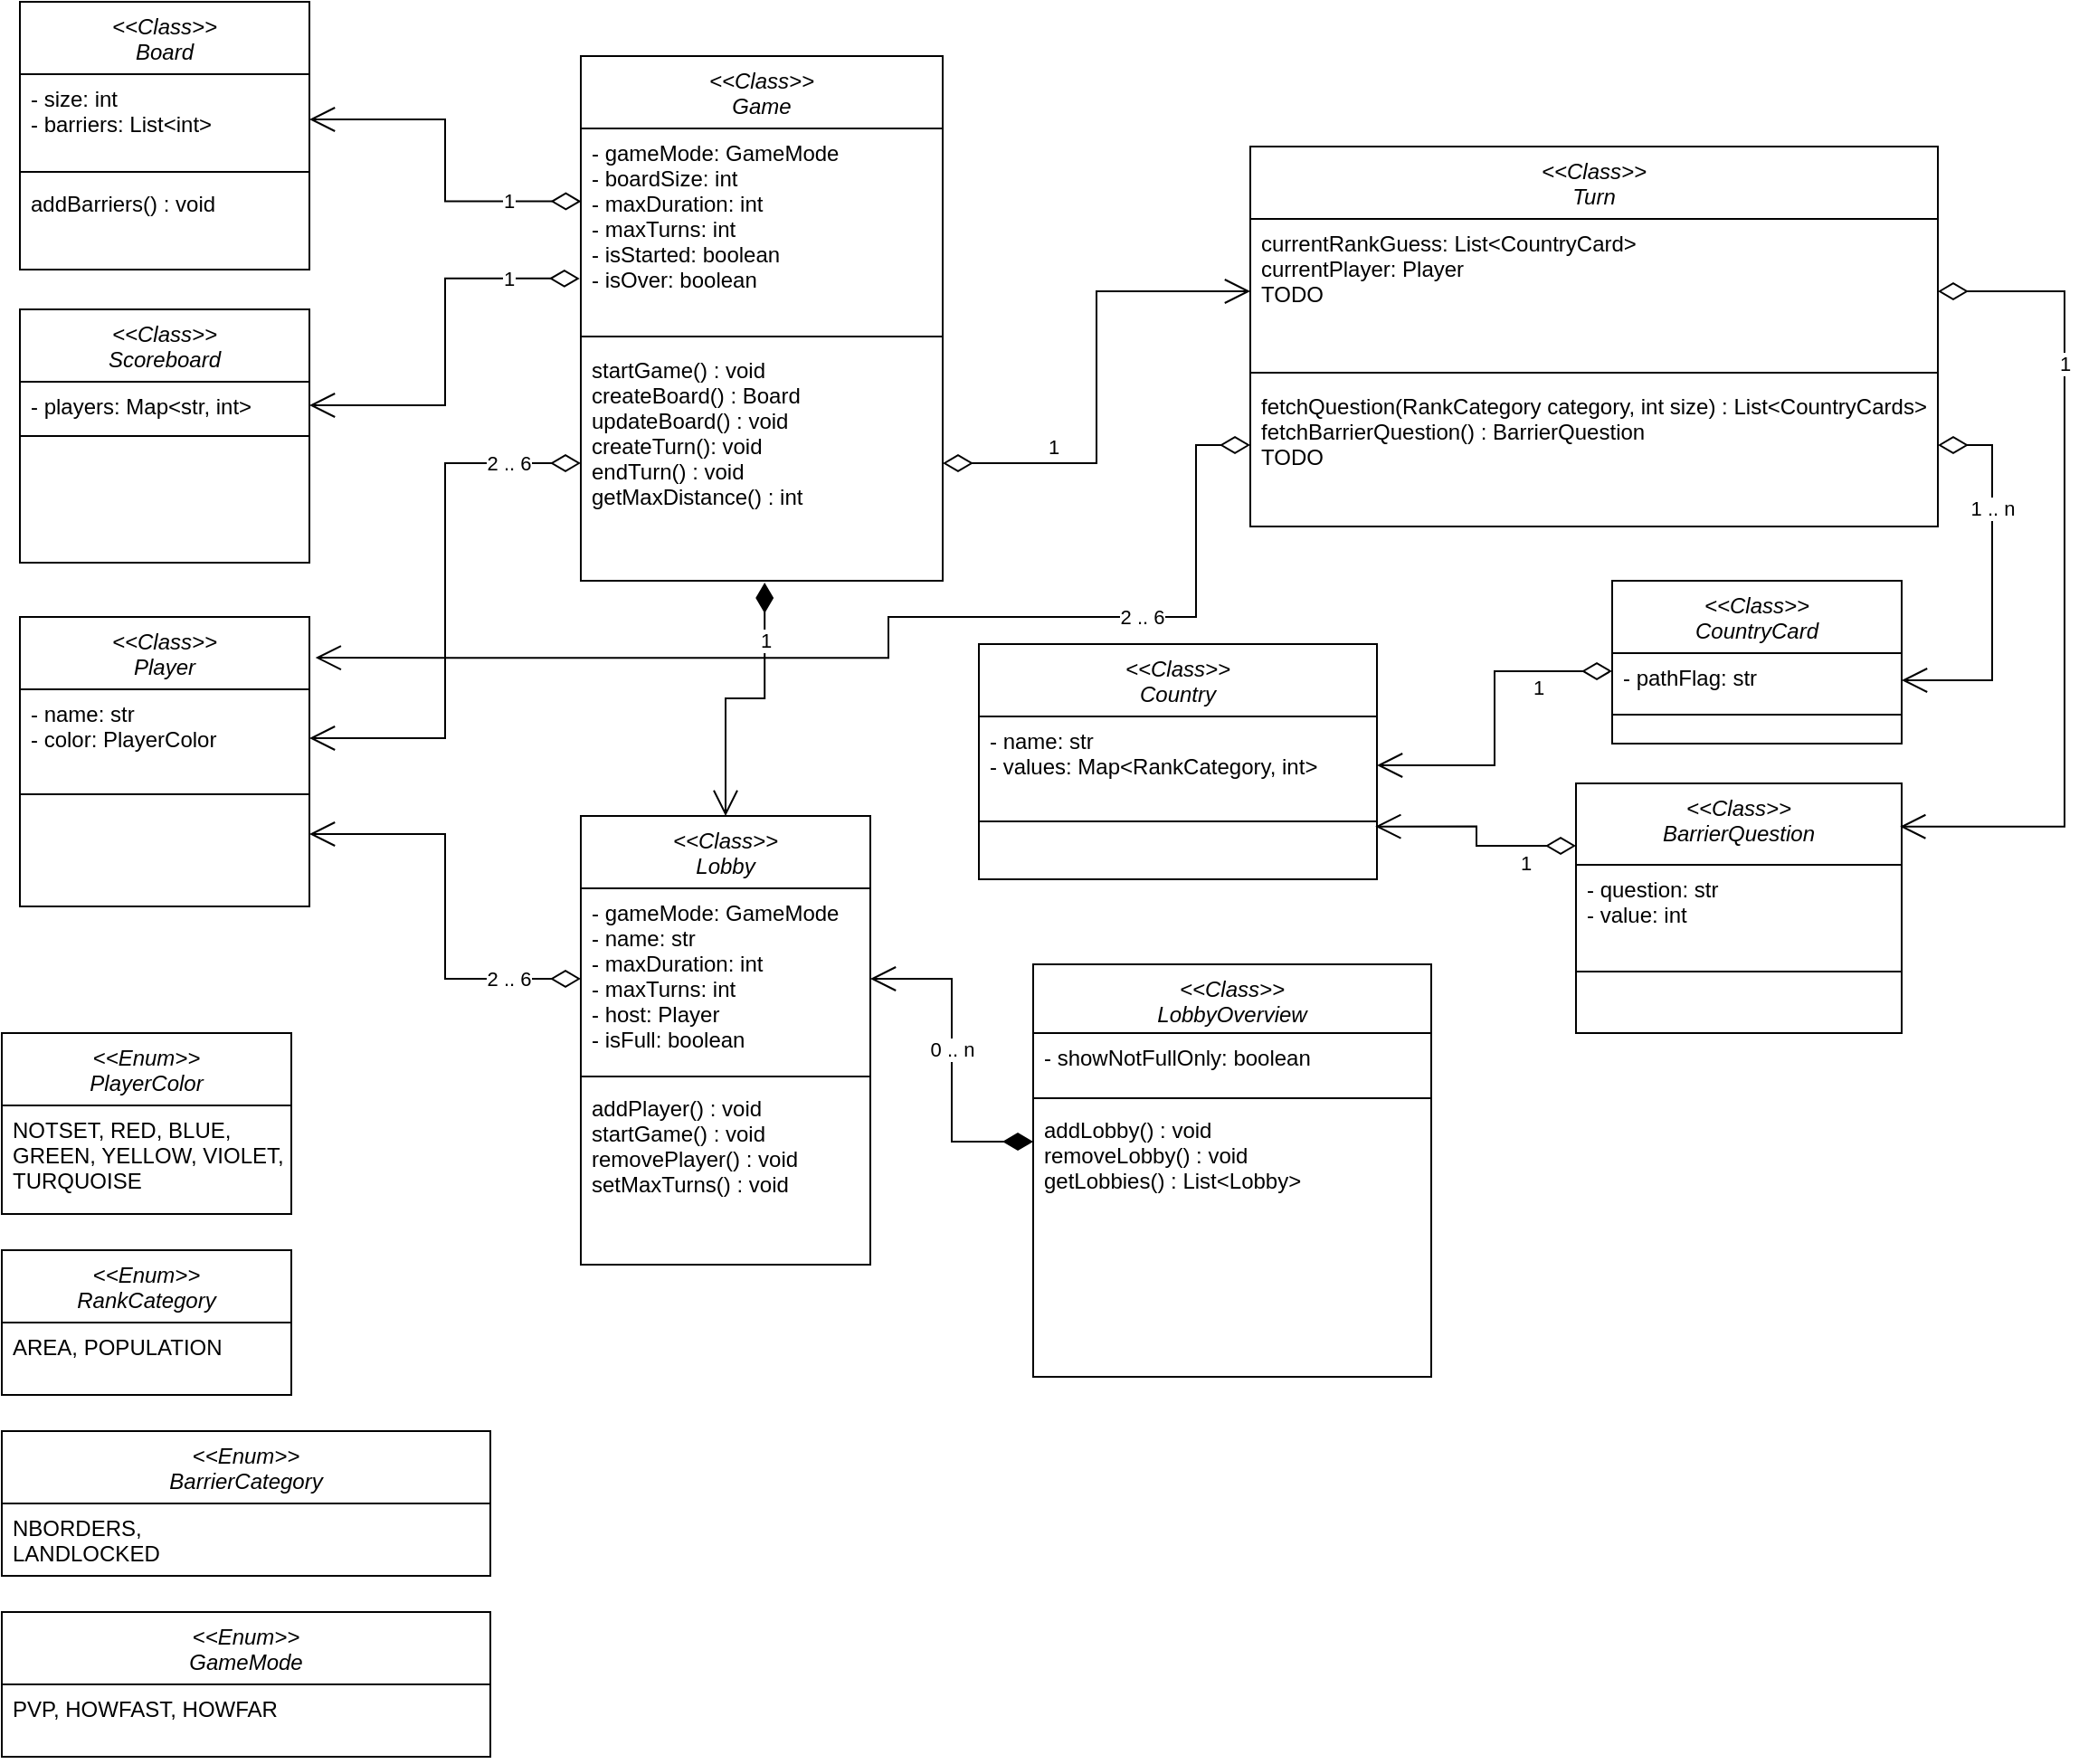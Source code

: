 <mxfile version="20.8.16" type="device"><diagram id="C5RBs43oDa-KdzZeNtuy" name="Page-1"><mxGraphModel dx="2940" dy="1697" grid="1" gridSize="10" guides="1" tooltips="1" connect="1" arrows="1" fold="1" page="1" pageScale="1" pageWidth="1200" pageHeight="1920" math="0" shadow="0"><root><mxCell id="WIyWlLk6GJQsqaUBKTNV-0"/><mxCell id="WIyWlLk6GJQsqaUBKTNV-1" parent="WIyWlLk6GJQsqaUBKTNV-0"/><mxCell id="HiqtWE5lyesFxOpoId12-0" value="&lt;&lt;Class&gt;&gt;&#10;Lobby" style="swimlane;fontStyle=2;align=center;verticalAlign=top;childLayout=stackLayout;horizontal=1;startSize=40;horizontalStack=0;resizeParent=1;resizeLast=0;collapsible=1;marginBottom=0;rounded=0;shadow=0;strokeWidth=1;" parent="WIyWlLk6GJQsqaUBKTNV-1" vertex="1"><mxGeometry x="340" y="570" width="160" height="248" as="geometry"><mxRectangle x="230" y="140" width="160" height="26" as="alternateBounds"/></mxGeometry></mxCell><mxCell id="HiqtWE5lyesFxOpoId12-1" value="- gameMode: GameMode&#10;- name: str&#10;- maxDuration: int&#10;- maxTurns: int&#10;- host: Player&#10;- isFull: boolean" style="text;align=left;verticalAlign=top;spacingLeft=4;spacingRight=4;overflow=hidden;rotatable=0;points=[[0,0.5],[1,0.5]];portConstraint=eastwest;" parent="HiqtWE5lyesFxOpoId12-0" vertex="1"><mxGeometry y="40" width="160" height="100" as="geometry"/></mxCell><mxCell id="HiqtWE5lyesFxOpoId12-2" value="" style="line;html=1;strokeWidth=1;align=left;verticalAlign=middle;spacingTop=-1;spacingLeft=3;spacingRight=3;rotatable=0;labelPosition=right;points=[];portConstraint=eastwest;" parent="HiqtWE5lyesFxOpoId12-0" vertex="1"><mxGeometry y="140" width="160" height="8" as="geometry"/></mxCell><mxCell id="6ec-uytRPLtvJQE9oPAD-21" value="addPlayer() : void&#10;startGame() : void&#10;removePlayer() : void&#10;setMaxTurns() : void" style="text;align=left;verticalAlign=top;spacingLeft=4;spacingRight=4;overflow=hidden;rotatable=0;points=[[0,0.5],[1,0.5]];portConstraint=eastwest;" vertex="1" parent="HiqtWE5lyesFxOpoId12-0"><mxGeometry y="148" width="160" height="100" as="geometry"/></mxCell><mxCell id="HiqtWE5lyesFxOpoId12-6" value="&lt;&lt;Class&gt;&gt;&#10;Player" style="swimlane;fontStyle=2;align=center;verticalAlign=top;childLayout=stackLayout;horizontal=1;startSize=40;horizontalStack=0;resizeParent=1;resizeLast=0;collapsible=1;marginBottom=0;rounded=0;shadow=0;strokeWidth=1;" parent="WIyWlLk6GJQsqaUBKTNV-1" vertex="1"><mxGeometry x="30" y="460" width="160" height="160" as="geometry"><mxRectangle x="230" y="140" width="160" height="26" as="alternateBounds"/></mxGeometry></mxCell><mxCell id="HiqtWE5lyesFxOpoId12-7" value="- name: str&#10;- color: PlayerColor" style="text;align=left;verticalAlign=top;spacingLeft=4;spacingRight=4;overflow=hidden;rotatable=0;points=[[0,0.5],[1,0.5]];portConstraint=eastwest;" parent="HiqtWE5lyesFxOpoId12-6" vertex="1"><mxGeometry y="40" width="160" height="54" as="geometry"/></mxCell><mxCell id="HiqtWE5lyesFxOpoId12-8" value="" style="line;html=1;strokeWidth=1;align=left;verticalAlign=middle;spacingTop=-1;spacingLeft=3;spacingRight=3;rotatable=0;labelPosition=right;points=[];portConstraint=eastwest;" parent="HiqtWE5lyesFxOpoId12-6" vertex="1"><mxGeometry y="94" width="160" height="8" as="geometry"/></mxCell><mxCell id="HiqtWE5lyesFxOpoId12-9" value="&lt;&lt;Class&gt;&gt;&#10;CountryCard" style="swimlane;fontStyle=2;align=center;verticalAlign=top;childLayout=stackLayout;horizontal=1;startSize=40;horizontalStack=0;resizeParent=1;resizeLast=0;collapsible=1;marginBottom=0;rounded=0;shadow=0;strokeWidth=1;" parent="WIyWlLk6GJQsqaUBKTNV-1" vertex="1"><mxGeometry x="910" y="440" width="160" height="90" as="geometry"><mxRectangle x="230" y="140" width="160" height="26" as="alternateBounds"/></mxGeometry></mxCell><mxCell id="HiqtWE5lyesFxOpoId12-10" value="- pathFlag: str" style="text;align=left;verticalAlign=top;spacingLeft=4;spacingRight=4;overflow=hidden;rotatable=0;points=[[0,0.5],[1,0.5]];portConstraint=eastwest;" parent="HiqtWE5lyesFxOpoId12-9" vertex="1"><mxGeometry y="40" width="160" height="30" as="geometry"/></mxCell><mxCell id="HiqtWE5lyesFxOpoId12-11" value="" style="line;html=1;strokeWidth=1;align=left;verticalAlign=middle;spacingTop=-1;spacingLeft=3;spacingRight=3;rotatable=0;labelPosition=right;points=[];portConstraint=eastwest;" parent="HiqtWE5lyesFxOpoId12-9" vertex="1"><mxGeometry y="70" width="160" height="8" as="geometry"/></mxCell><mxCell id="HiqtWE5lyesFxOpoId12-12" value="&lt;&lt;Class&gt;&gt;&#10;LobbyOverview" style="swimlane;fontStyle=2;align=center;verticalAlign=top;childLayout=stackLayout;horizontal=1;startSize=38;horizontalStack=0;resizeParent=1;resizeLast=0;collapsible=1;marginBottom=0;rounded=0;shadow=0;strokeWidth=1;" parent="WIyWlLk6GJQsqaUBKTNV-1" vertex="1"><mxGeometry x="590" y="652" width="220" height="228" as="geometry"><mxRectangle x="230" y="140" width="160" height="26" as="alternateBounds"/></mxGeometry></mxCell><mxCell id="6ec-uytRPLtvJQE9oPAD-24" value="- showNotFullOnly: boolean" style="text;align=left;verticalAlign=top;spacingLeft=4;spacingRight=4;overflow=hidden;rotatable=0;points=[[0,0.5],[1,0.5]];portConstraint=eastwest;" vertex="1" parent="HiqtWE5lyesFxOpoId12-12"><mxGeometry y="38" width="220" height="32" as="geometry"/></mxCell><mxCell id="HiqtWE5lyesFxOpoId12-14" value="" style="line;html=1;strokeWidth=1;align=left;verticalAlign=middle;spacingTop=-1;spacingLeft=3;spacingRight=3;rotatable=0;labelPosition=right;points=[];portConstraint=eastwest;" parent="HiqtWE5lyesFxOpoId12-12" vertex="1"><mxGeometry y="70" width="220" height="8" as="geometry"/></mxCell><mxCell id="6ec-uytRPLtvJQE9oPAD-25" value="addLobby() : void&#10;removeLobby() : void&#10;getLobbies() : List&lt;Lobby&gt;" style="text;align=left;verticalAlign=top;spacingLeft=4;spacingRight=4;overflow=hidden;rotatable=0;points=[[0,0.5],[1,0.5]];portConstraint=eastwest;" vertex="1" parent="HiqtWE5lyesFxOpoId12-12"><mxGeometry y="78" width="220" height="82" as="geometry"/></mxCell><mxCell id="HiqtWE5lyesFxOpoId12-15" value="&lt;&lt;Class&gt;&gt;&#10;Board" style="swimlane;fontStyle=2;align=center;verticalAlign=top;childLayout=stackLayout;horizontal=1;startSize=40;horizontalStack=0;resizeParent=1;resizeLast=0;collapsible=1;marginBottom=0;rounded=0;shadow=0;strokeWidth=1;" parent="WIyWlLk6GJQsqaUBKTNV-1" vertex="1"><mxGeometry x="30" y="120" width="160" height="148" as="geometry"><mxRectangle x="230" y="140" width="160" height="26" as="alternateBounds"/></mxGeometry></mxCell><mxCell id="HiqtWE5lyesFxOpoId12-16" value="- size: int&#10;- barriers: List&lt;int&gt;" style="text;align=left;verticalAlign=top;spacingLeft=4;spacingRight=4;overflow=hidden;rotatable=0;points=[[0,0.5],[1,0.5]];portConstraint=eastwest;" parent="HiqtWE5lyesFxOpoId12-15" vertex="1"><mxGeometry y="40" width="160" height="50" as="geometry"/></mxCell><mxCell id="HiqtWE5lyesFxOpoId12-17" value="" style="line;html=1;strokeWidth=1;align=left;verticalAlign=middle;spacingTop=-1;spacingLeft=3;spacingRight=3;rotatable=0;labelPosition=right;points=[];portConstraint=eastwest;" parent="HiqtWE5lyesFxOpoId12-15" vertex="1"><mxGeometry y="90" width="160" height="8" as="geometry"/></mxCell><mxCell id="6ec-uytRPLtvJQE9oPAD-1" value="addBarriers() : void" style="text;align=left;verticalAlign=top;spacingLeft=4;spacingRight=4;overflow=hidden;rotatable=0;points=[[0,0.5],[1,0.5]];portConstraint=eastwest;" vertex="1" parent="HiqtWE5lyesFxOpoId12-15"><mxGeometry y="98" width="160" height="50" as="geometry"/></mxCell><mxCell id="HiqtWE5lyesFxOpoId12-18" value="&lt;&lt;Class&gt;&gt;&#10;Scoreboard" style="swimlane;fontStyle=2;align=center;verticalAlign=top;childLayout=stackLayout;horizontal=1;startSize=40;horizontalStack=0;resizeParent=1;resizeLast=0;collapsible=1;marginBottom=0;rounded=0;shadow=0;strokeWidth=1;" parent="WIyWlLk6GJQsqaUBKTNV-1" vertex="1"><mxGeometry x="30" y="290" width="160" height="140" as="geometry"><mxRectangle x="230" y="140" width="160" height="26" as="alternateBounds"/></mxGeometry></mxCell><mxCell id="HiqtWE5lyesFxOpoId12-19" value="- players: Map&lt;str, int&gt;" style="text;align=left;verticalAlign=top;spacingLeft=4;spacingRight=4;overflow=hidden;rotatable=0;points=[[0,0.5],[1,0.5]];portConstraint=eastwest;" parent="HiqtWE5lyesFxOpoId12-18" vertex="1"><mxGeometry y="40" width="160" height="26" as="geometry"/></mxCell><mxCell id="HiqtWE5lyesFxOpoId12-20" value="" style="line;html=1;strokeWidth=1;align=left;verticalAlign=middle;spacingTop=-1;spacingLeft=3;spacingRight=3;rotatable=0;labelPosition=right;points=[];portConstraint=eastwest;" parent="HiqtWE5lyesFxOpoId12-18" vertex="1"><mxGeometry y="66" width="160" height="8" as="geometry"/></mxCell><mxCell id="HiqtWE5lyesFxOpoId12-22" value="&lt;&lt;Enum&gt;&gt;&#10;PlayerColor" style="swimlane;fontStyle=2;align=center;verticalAlign=top;childLayout=stackLayout;horizontal=1;startSize=40;horizontalStack=0;resizeParent=1;resizeLast=0;collapsible=1;marginBottom=0;rounded=0;shadow=0;strokeWidth=1;" parent="WIyWlLk6GJQsqaUBKTNV-1" vertex="1"><mxGeometry x="20" y="690" width="160" height="100" as="geometry"><mxRectangle x="230" y="140" width="160" height="26" as="alternateBounds"/></mxGeometry></mxCell><mxCell id="HiqtWE5lyesFxOpoId12-23" value="NOTSET, RED, BLUE, &#10;GREEN, YELLOW, VIOLET,&#10;TURQUOISE" style="text;align=left;verticalAlign=top;spacingLeft=4;spacingRight=4;overflow=hidden;rotatable=0;points=[[0,0.5],[1,0.5]];portConstraint=eastwest;" parent="HiqtWE5lyesFxOpoId12-22" vertex="1"><mxGeometry y="40" width="160" height="60" as="geometry"/></mxCell><mxCell id="HiqtWE5lyesFxOpoId12-28" value="&lt;&lt;Class&gt;&gt;&#10;BarrierQuestion" style="swimlane;fontStyle=2;align=center;verticalAlign=top;childLayout=stackLayout;horizontal=1;startSize=45;horizontalStack=0;resizeParent=1;resizeLast=0;collapsible=1;marginBottom=0;rounded=0;shadow=0;strokeWidth=1;" parent="WIyWlLk6GJQsqaUBKTNV-1" vertex="1"><mxGeometry x="890" y="552" width="180" height="138" as="geometry"><mxRectangle x="230" y="140" width="160" height="26" as="alternateBounds"/></mxGeometry></mxCell><mxCell id="HiqtWE5lyesFxOpoId12-29" value="- question: str&#10;- value: int&#10;" style="text;align=left;verticalAlign=top;spacingLeft=4;spacingRight=4;overflow=hidden;rotatable=0;points=[[0,0.5],[1,0.5]];portConstraint=eastwest;" parent="HiqtWE5lyesFxOpoId12-28" vertex="1"><mxGeometry y="45" width="180" height="55" as="geometry"/></mxCell><mxCell id="HiqtWE5lyesFxOpoId12-30" value="" style="line;html=1;strokeWidth=1;align=left;verticalAlign=middle;spacingTop=-1;spacingLeft=3;spacingRight=3;rotatable=0;labelPosition=right;points=[];portConstraint=eastwest;" parent="HiqtWE5lyesFxOpoId12-28" vertex="1"><mxGeometry y="100" width="180" height="8" as="geometry"/></mxCell><mxCell id="HiqtWE5lyesFxOpoId12-34" value="&lt;&lt;Class&gt;&gt;&#10;Country" style="swimlane;fontStyle=2;align=center;verticalAlign=top;childLayout=stackLayout;horizontal=1;startSize=40;horizontalStack=0;resizeParent=1;resizeLast=0;collapsible=1;marginBottom=0;rounded=0;shadow=0;strokeWidth=1;" parent="WIyWlLk6GJQsqaUBKTNV-1" vertex="1"><mxGeometry x="560" y="475" width="220" height="130" as="geometry"><mxRectangle x="230" y="140" width="160" height="26" as="alternateBounds"/></mxGeometry></mxCell><mxCell id="HiqtWE5lyesFxOpoId12-35" value="- name: str&#10;- values: Map&lt;RankCategory, int&gt;" style="text;align=left;verticalAlign=top;spacingLeft=4;spacingRight=4;overflow=hidden;rotatable=0;points=[[0,0.5],[1,0.5]];portConstraint=eastwest;" parent="HiqtWE5lyesFxOpoId12-34" vertex="1"><mxGeometry y="40" width="220" height="54" as="geometry"/></mxCell><mxCell id="HiqtWE5lyesFxOpoId12-36" value="" style="line;html=1;strokeWidth=1;align=left;verticalAlign=middle;spacingTop=-1;spacingLeft=3;spacingRight=3;rotatable=0;labelPosition=right;points=[];portConstraint=eastwest;" parent="HiqtWE5lyesFxOpoId12-34" vertex="1"><mxGeometry y="94" width="220" height="8" as="geometry"/></mxCell><mxCell id="HiqtWE5lyesFxOpoId12-41" value="&lt;&lt;Class&gt;&gt;&#10;Game" style="swimlane;fontStyle=2;align=center;verticalAlign=top;childLayout=stackLayout;horizontal=1;startSize=40;horizontalStack=0;resizeParent=1;resizeLast=0;collapsible=1;marginBottom=0;rounded=0;shadow=0;strokeWidth=1;" parent="WIyWlLk6GJQsqaUBKTNV-1" vertex="1"><mxGeometry x="340" y="150" width="200" height="290" as="geometry"><mxRectangle x="230" y="140" width="160" height="26" as="alternateBounds"/></mxGeometry></mxCell><mxCell id="HiqtWE5lyesFxOpoId12-60" value="- gameMode: GameMode&#10;- boardSize: int&#10;- maxDuration: int&#10;- maxTurns: int&#10;- isStarted: boolean&#10;- isOver: boolean" style="text;align=left;verticalAlign=top;spacingLeft=4;spacingRight=4;overflow=hidden;rotatable=0;points=[[0,0.5],[1,0.5]];portConstraint=eastwest;" parent="HiqtWE5lyesFxOpoId12-41" vertex="1"><mxGeometry y="40" width="200" height="110" as="geometry"/></mxCell><mxCell id="HiqtWE5lyesFxOpoId12-45" style="line;html=1;strokeWidth=1;align=left;verticalAlign=middle;spacingTop=-1;spacingLeft=3;spacingRight=3;rotatable=0;labelPosition=right;points=[];portConstraint=eastwest;" parent="HiqtWE5lyesFxOpoId12-41" vertex="1"><mxGeometry y="150" width="200" height="10" as="geometry"/></mxCell><mxCell id="HiqtWE5lyesFxOpoId12-47" value="startGame() : void&#10;createBoard() : Board&#10;updateBoard() : void&#10;createTurn(): void&#10;endTurn() : void&#10;getMaxDistance() : int" style="text;align=left;verticalAlign=top;spacingLeft=4;spacingRight=4;overflow=hidden;rotatable=0;points=[[0,0.5],[1,0.5]];portConstraint=eastwest;" parent="HiqtWE5lyesFxOpoId12-41" vertex="1"><mxGeometry y="160" width="200" height="130" as="geometry"/></mxCell><mxCell id="HiqtWE5lyesFxOpoId12-51" value="&lt;&lt;Class&gt;&gt;&#10;Turn" style="swimlane;fontStyle=2;align=center;verticalAlign=top;childLayout=stackLayout;horizontal=1;startSize=40;horizontalStack=0;resizeParent=1;resizeLast=0;collapsible=1;marginBottom=0;rounded=0;shadow=0;strokeWidth=1;" parent="WIyWlLk6GJQsqaUBKTNV-1" vertex="1"><mxGeometry x="710" y="200" width="380" height="210" as="geometry"><mxRectangle x="230" y="140" width="160" height="26" as="alternateBounds"/></mxGeometry></mxCell><mxCell id="HiqtWE5lyesFxOpoId12-42" value="currentRankGuess: List&lt;CountryCard&gt;&#10;currentPlayer: Player&#10;TODO" style="text;align=left;verticalAlign=top;spacingLeft=4;spacingRight=4;overflow=hidden;rotatable=0;points=[[0,0.5],[1,0.5]];portConstraint=eastwest;" parent="HiqtWE5lyesFxOpoId12-51" vertex="1"><mxGeometry y="40" width="380" height="80" as="geometry"/></mxCell><mxCell id="HiqtWE5lyesFxOpoId12-57" style="line;html=1;strokeWidth=1;align=left;verticalAlign=middle;spacingTop=-1;spacingLeft=3;spacingRight=3;rotatable=0;labelPosition=right;points=[];portConstraint=eastwest;" parent="HiqtWE5lyesFxOpoId12-51" vertex="1"><mxGeometry y="120" width="380" height="10" as="geometry"/></mxCell><mxCell id="HiqtWE5lyesFxOpoId12-62" value="fetchQuestion(RankCategory category, int size) : List&lt;CountryCards&gt;&#10;fetchBarrierQuestion() : BarrierQuestion&#10;TODO" style="text;align=left;verticalAlign=top;spacingLeft=4;spacingRight=4;overflow=hidden;rotatable=0;points=[[0,0.5],[1,0.5]];portConstraint=eastwest;" parent="HiqtWE5lyesFxOpoId12-51" vertex="1"><mxGeometry y="130" width="380" height="70" as="geometry"/></mxCell><mxCell id="6ec-uytRPLtvJQE9oPAD-2" value="1" style="endArrow=open;html=1;endSize=12;startArrow=diamondThin;startSize=14;startFill=0;edgeStyle=orthogonalEdgeStyle;align=center;verticalAlign=middle;rounded=0;exitX=0.001;exitY=0.366;exitDx=0;exitDy=0;exitPerimeter=0;entryX=1;entryY=0.5;entryDx=0;entryDy=0;labelBackgroundColor=default;" edge="1" parent="WIyWlLk6GJQsqaUBKTNV-1" source="HiqtWE5lyesFxOpoId12-60" target="HiqtWE5lyesFxOpoId12-16"><mxGeometry x="-0.589" relative="1" as="geometry"><mxPoint x="650" y="572.5" as="sourcePoint"/><mxPoint x="720" y="577.483" as="targetPoint"/><mxPoint as="offset"/></mxGeometry></mxCell><mxCell id="6ec-uytRPLtvJQE9oPAD-3" value="1" style="endArrow=open;html=1;endSize=12;startArrow=diamondThin;startSize=14;startFill=0;edgeStyle=orthogonalEdgeStyle;align=center;verticalAlign=middle;rounded=0;exitX=-0.003;exitY=0.754;exitDx=0;exitDy=0;exitPerimeter=0;entryX=1;entryY=0.5;entryDx=0;entryDy=0;labelBackgroundColor=default;" edge="1" parent="WIyWlLk6GJQsqaUBKTNV-1" source="HiqtWE5lyesFxOpoId12-60" target="HiqtWE5lyesFxOpoId12-19"><mxGeometry x="-0.641" relative="1" as="geometry"><mxPoint x="280.48" y="199.28" as="sourcePoint"/><mxPoint x="200.0" y="195" as="targetPoint"/><mxPoint as="offset"/></mxGeometry></mxCell><mxCell id="6ec-uytRPLtvJQE9oPAD-4" value="2 .. 6" style="endArrow=open;html=1;endSize=12;startArrow=diamondThin;startSize=14;startFill=0;edgeStyle=orthogonalEdgeStyle;align=center;verticalAlign=middle;rounded=0;entryX=1;entryY=0.5;entryDx=0;entryDy=0;labelBackgroundColor=default;exitX=0;exitY=0.5;exitDx=0;exitDy=0;" edge="1" parent="WIyWlLk6GJQsqaUBKTNV-1" source="HiqtWE5lyesFxOpoId12-47" target="HiqtWE5lyesFxOpoId12-7"><mxGeometry x="-0.735" relative="1" as="geometry"><mxPoint x="330" y="430" as="sourcePoint"/><mxPoint x="190.03" y="399" as="targetPoint"/><mxPoint as="offset"/></mxGeometry></mxCell><mxCell id="6ec-uytRPLtvJQE9oPAD-6" value="1" style="endArrow=open;html=1;endSize=12;startArrow=diamondThin;startSize=14;startFill=0;edgeStyle=orthogonalEdgeStyle;align=center;verticalAlign=middle;rounded=0;entryX=1;entryY=0.5;entryDx=0;entryDy=0;labelBackgroundColor=none;exitX=0;exitY=0.333;exitDx=0;exitDy=0;exitPerimeter=0;" edge="1" parent="WIyWlLk6GJQsqaUBKTNV-1" source="HiqtWE5lyesFxOpoId12-10" target="HiqtWE5lyesFxOpoId12-35"><mxGeometry x="-0.543" y="9" relative="1" as="geometry"><mxPoint x="500.0" y="235" as="sourcePoint"/><mxPoint x="350.0" y="487" as="targetPoint"/><mxPoint as="offset"/></mxGeometry></mxCell><mxCell id="6ec-uytRPLtvJQE9oPAD-8" value="1" style="endArrow=open;html=1;endSize=12;startArrow=diamondThin;startSize=14;startFill=0;edgeStyle=orthogonalEdgeStyle;align=center;verticalAlign=middle;rounded=0;entryX=0;entryY=0.5;entryDx=0;entryDy=0;labelBackgroundColor=none;exitX=1;exitY=0.5;exitDx=0;exitDy=0;" edge="1" parent="WIyWlLk6GJQsqaUBKTNV-1" source="HiqtWE5lyesFxOpoId12-47" target="HiqtWE5lyesFxOpoId12-42"><mxGeometry x="-0.543" y="9" relative="1" as="geometry"><mxPoint x="510" y="695" as="sourcePoint"/><mxPoint x="790" y="724.5" as="targetPoint"/><mxPoint as="offset"/></mxGeometry></mxCell><mxCell id="6ec-uytRPLtvJQE9oPAD-10" value="1" style="endArrow=open;html=1;endSize=12;startArrow=diamondThin;startSize=14;startFill=0;edgeStyle=orthogonalEdgeStyle;align=center;verticalAlign=middle;rounded=0;entryX=0.996;entryY=0.854;entryDx=0;entryDy=0;labelBackgroundColor=none;exitX=0;exitY=0.25;exitDx=0;exitDy=0;entryPerimeter=0;" edge="1" parent="WIyWlLk6GJQsqaUBKTNV-1" source="HiqtWE5lyesFxOpoId12-28" target="HiqtWE5lyesFxOpoId12-36"><mxGeometry x="-0.543" y="9" relative="1" as="geometry"><mxPoint x="920" y="499.99" as="sourcePoint"/><mxPoint x="790" y="552.0" as="targetPoint"/><mxPoint as="offset"/></mxGeometry></mxCell><mxCell id="6ec-uytRPLtvJQE9oPAD-11" value="1 .. n" style="endArrow=open;html=1;endSize=12;startArrow=diamondThin;startSize=14;startFill=0;edgeStyle=orthogonalEdgeStyle;align=center;verticalAlign=middle;rounded=0;labelBackgroundColor=default;exitX=1;exitY=0.5;exitDx=0;exitDy=0;entryX=1;entryY=0.5;entryDx=0;entryDy=0;" edge="1" parent="WIyWlLk6GJQsqaUBKTNV-1" source="HiqtWE5lyesFxOpoId12-62" target="HiqtWE5lyesFxOpoId12-10"><mxGeometry x="-0.381" relative="1" as="geometry"><mxPoint x="920" y="499.99" as="sourcePoint"/><mxPoint x="790" y="550" as="targetPoint"/><mxPoint as="offset"/><Array as="points"><mxPoint x="1120" y="365"/><mxPoint x="1120" y="495"/></Array></mxGeometry></mxCell><mxCell id="6ec-uytRPLtvJQE9oPAD-12" value="1" style="endArrow=open;html=1;endSize=12;startArrow=diamondThin;startSize=14;startFill=0;edgeStyle=orthogonalEdgeStyle;align=center;verticalAlign=middle;rounded=0;labelBackgroundColor=default;exitX=1;exitY=0.5;exitDx=0;exitDy=0;entryX=0.995;entryY=0.173;entryDx=0;entryDy=0;entryPerimeter=0;" edge="1" parent="WIyWlLk6GJQsqaUBKTNV-1" source="HiqtWE5lyesFxOpoId12-42" target="HiqtWE5lyesFxOpoId12-28"><mxGeometry x="-0.518" relative="1" as="geometry"><mxPoint x="1100" y="375" as="sourcePoint"/><mxPoint x="1120" y="610" as="targetPoint"/><mxPoint as="offset"/><Array as="points"><mxPoint x="1160" y="280"/><mxPoint x="1160" y="576"/></Array></mxGeometry></mxCell><mxCell id="6ec-uytRPLtvJQE9oPAD-13" value="&lt;&lt;Enum&gt;&gt;&#10;RankCategory" style="swimlane;fontStyle=2;align=center;verticalAlign=top;childLayout=stackLayout;horizontal=1;startSize=40;horizontalStack=0;resizeParent=1;resizeLast=0;collapsible=1;marginBottom=0;rounded=0;shadow=0;strokeWidth=1;" vertex="1" parent="WIyWlLk6GJQsqaUBKTNV-1"><mxGeometry x="20" y="810" width="160" height="80" as="geometry"><mxRectangle x="230" y="140" width="160" height="26" as="alternateBounds"/></mxGeometry></mxCell><mxCell id="6ec-uytRPLtvJQE9oPAD-14" value="AREA, POPULATION" style="text;align=left;verticalAlign=top;spacingLeft=4;spacingRight=4;overflow=hidden;rotatable=0;points=[[0,0.5],[1,0.5]];portConstraint=eastwest;" vertex="1" parent="6ec-uytRPLtvJQE9oPAD-13"><mxGeometry y="40" width="160" height="40" as="geometry"/></mxCell><mxCell id="6ec-uytRPLtvJQE9oPAD-15" value="&lt;&lt;Enum&gt;&gt;&#10;BarrierCategory" style="swimlane;fontStyle=2;align=center;verticalAlign=top;childLayout=stackLayout;horizontal=1;startSize=40;horizontalStack=0;resizeParent=1;resizeLast=0;collapsible=1;marginBottom=0;rounded=0;shadow=0;strokeWidth=1;" vertex="1" parent="WIyWlLk6GJQsqaUBKTNV-1"><mxGeometry x="20" y="910" width="270" height="80" as="geometry"><mxRectangle x="230" y="140" width="160" height="26" as="alternateBounds"/></mxGeometry></mxCell><mxCell id="6ec-uytRPLtvJQE9oPAD-16" value="NBORDERS,&#10;LANDLOCKED" style="text;align=left;verticalAlign=top;spacingLeft=4;spacingRight=4;overflow=hidden;rotatable=0;points=[[0,0.5],[1,0.5]];portConstraint=eastwest;" vertex="1" parent="6ec-uytRPLtvJQE9oPAD-15"><mxGeometry y="40" width="270" height="40" as="geometry"/></mxCell><mxCell id="6ec-uytRPLtvJQE9oPAD-17" value="&lt;&lt;Enum&gt;&gt;&#10;GameMode" style="swimlane;fontStyle=2;align=center;verticalAlign=top;childLayout=stackLayout;horizontal=1;startSize=40;horizontalStack=0;resizeParent=1;resizeLast=0;collapsible=1;marginBottom=0;rounded=0;shadow=0;strokeWidth=1;" vertex="1" parent="WIyWlLk6GJQsqaUBKTNV-1"><mxGeometry x="20" y="1010" width="270" height="80" as="geometry"><mxRectangle x="20" y="1010" width="160" height="26" as="alternateBounds"/></mxGeometry></mxCell><mxCell id="6ec-uytRPLtvJQE9oPAD-20" value="PVP, HOWFAST, HOWFAR" style="text;align=left;verticalAlign=top;spacingLeft=4;spacingRight=4;overflow=hidden;rotatable=0;points=[[0,0.5],[1,0.5]];portConstraint=eastwest;" vertex="1" parent="6ec-uytRPLtvJQE9oPAD-17"><mxGeometry y="40" width="270" height="40" as="geometry"/></mxCell><mxCell id="6ec-uytRPLtvJQE9oPAD-22" value="2 .. 6" style="endArrow=open;html=1;endSize=12;startArrow=diamondThin;startSize=14;startFill=0;edgeStyle=orthogonalEdgeStyle;align=center;verticalAlign=middle;rounded=0;entryX=1;entryY=0.75;entryDx=0;entryDy=0;labelBackgroundColor=default;exitX=0;exitY=0.5;exitDx=0;exitDy=0;" edge="1" parent="WIyWlLk6GJQsqaUBKTNV-1" source="HiqtWE5lyesFxOpoId12-1" target="HiqtWE5lyesFxOpoId12-6"><mxGeometry x="-0.652" relative="1" as="geometry"><mxPoint x="350" y="385" as="sourcePoint"/><mxPoint x="200" y="537.0" as="targetPoint"/><mxPoint as="offset"/></mxGeometry></mxCell><mxCell id="6ec-uytRPLtvJQE9oPAD-23" value="2 .. 6" style="endArrow=open;html=1;endSize=12;startArrow=diamondThin;startSize=14;startFill=0;edgeStyle=orthogonalEdgeStyle;align=center;verticalAlign=middle;rounded=0;entryX=1.021;entryY=0.141;entryDx=0;entryDy=0;labelBackgroundColor=default;exitX=0;exitY=0.5;exitDx=0;exitDy=0;entryPerimeter=0;" edge="1" parent="WIyWlLk6GJQsqaUBKTNV-1" source="HiqtWE5lyesFxOpoId12-62" target="HiqtWE5lyesFxOpoId12-6"><mxGeometry x="-0.511" relative="1" as="geometry"><mxPoint x="350" y="670" as="sourcePoint"/><mxPoint x="200" y="590" as="targetPoint"/><mxPoint as="offset"/><Array as="points"><mxPoint x="680" y="365"/><mxPoint x="680" y="460"/><mxPoint x="510" y="460"/><mxPoint x="510" y="483"/></Array></mxGeometry></mxCell><mxCell id="6ec-uytRPLtvJQE9oPAD-26" value="0 .. n" style="endArrow=open;html=1;endSize=12;startArrow=diamondThin;startSize=14;startFill=1;edgeStyle=orthogonalEdgeStyle;align=center;verticalAlign=middle;rounded=0;entryX=1;entryY=0.5;entryDx=0;entryDy=0;labelBackgroundColor=default;exitX=0;exitY=0.244;exitDx=0;exitDy=0;exitPerimeter=0;" edge="1" parent="WIyWlLk6GJQsqaUBKTNV-1" source="6ec-uytRPLtvJQE9oPAD-25" target="HiqtWE5lyesFxOpoId12-1"><mxGeometry x="0.067" relative="1" as="geometry"><mxPoint x="350" y="385" as="sourcePoint"/><mxPoint x="200" y="537.0" as="targetPoint"/><mxPoint as="offset"/></mxGeometry></mxCell><mxCell id="6ec-uytRPLtvJQE9oPAD-27" value="1" style="endArrow=open;html=1;endSize=12;startArrow=diamondThin;startSize=14;startFill=1;edgeStyle=orthogonalEdgeStyle;align=center;verticalAlign=middle;rounded=0;entryX=0.5;entryY=0;entryDx=0;entryDy=0;labelBackgroundColor=default;exitX=0.508;exitY=1.008;exitDx=0;exitDy=0;exitPerimeter=0;" edge="1" parent="WIyWlLk6GJQsqaUBKTNV-1" source="HiqtWE5lyesFxOpoId12-47" target="HiqtWE5lyesFxOpoId12-0"><mxGeometry x="-0.579" relative="1" as="geometry"><mxPoint x="350" y="540" as="sourcePoint"/><mxPoint x="510.0" y="670.0" as="targetPoint"/><mxPoint as="offset"/></mxGeometry></mxCell></root></mxGraphModel></diagram></mxfile>